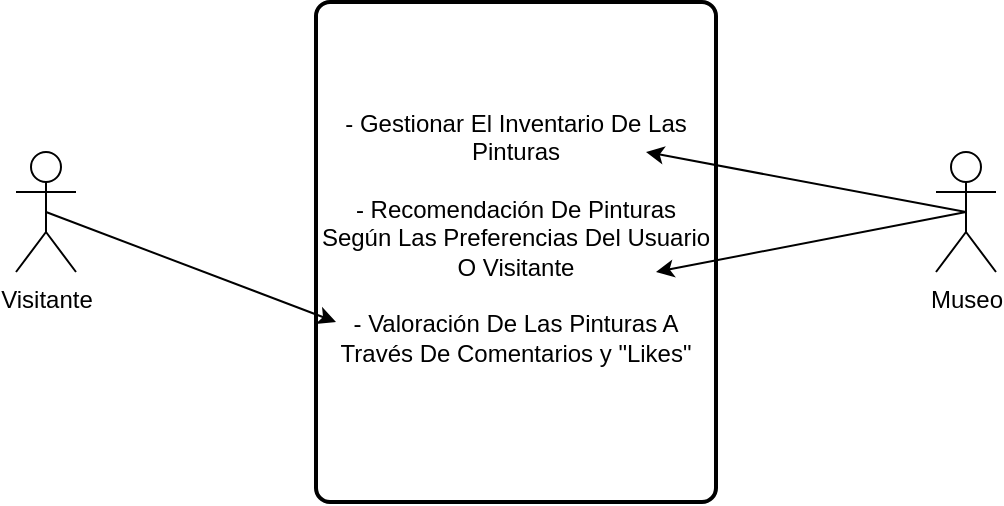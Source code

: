 <mxfile version="24.7.7">
  <diagram name="Page-1" id="NKA3XcYcegTuE2ZYgzOF">
    <mxGraphModel dx="1274" dy="669" grid="1" gridSize="10" guides="1" tooltips="1" connect="1" arrows="1" fold="1" page="1" pageScale="1" pageWidth="850" pageHeight="1100" math="0" shadow="0">
      <root>
        <mxCell id="0" />
        <mxCell id="1" parent="0" />
        <mxCell id="Xp-ZfOmbUM_3SSWZd84s-2" value="Visitante" style="shape=umlActor;verticalLabelPosition=bottom;verticalAlign=top;html=1;fontFamily=Helvetica;" vertex="1" parent="1">
          <mxGeometry x="180" y="435" width="30" height="60" as="geometry" />
        </mxCell>
        <mxCell id="Xp-ZfOmbUM_3SSWZd84s-3" value="Museo" style="shape=umlActor;verticalLabelPosition=bottom;verticalAlign=top;html=1;" vertex="1" parent="1">
          <mxGeometry x="640" y="435" width="30" height="60" as="geometry" />
        </mxCell>
        <mxCell id="Xp-ZfOmbUM_3SSWZd84s-5" value="&lt;div&gt;- Gestionar El Inventario De Las Pinturas&lt;/div&gt;&lt;div&gt;&lt;br&gt;&lt;/div&gt;&lt;div&gt;- Recomendación De Pinturas Según Las Preferencias Del Usuario O Visitante&lt;/div&gt;&lt;div&gt;&lt;br&gt;&lt;/div&gt;&lt;div&gt;- Valoración De Las Pinturas A Través De Comentarios y &quot;Likes&quot;&lt;br&gt;&lt;/div&gt;&lt;div&gt;&lt;br&gt;&lt;/div&gt;" style="rounded=1;whiteSpace=wrap;html=1;absoluteArcSize=1;arcSize=14;strokeWidth=2;" vertex="1" parent="1">
          <mxGeometry x="330" y="360" width="200" height="250" as="geometry" />
        </mxCell>
        <mxCell id="Xp-ZfOmbUM_3SSWZd84s-10" value="" style="endArrow=classic;html=1;rounded=0;exitX=0.5;exitY=0.5;exitDx=0;exitDy=0;exitPerimeter=0;" edge="1" parent="1" source="Xp-ZfOmbUM_3SSWZd84s-3">
          <mxGeometry width="50" height="50" relative="1" as="geometry">
            <mxPoint x="670" y="465" as="sourcePoint" />
            <mxPoint x="495" y="435" as="targetPoint" />
            <Array as="points" />
          </mxGeometry>
        </mxCell>
        <mxCell id="Xp-ZfOmbUM_3SSWZd84s-11" value="" style="endArrow=classic;html=1;rounded=0;exitX=0.5;exitY=0.5;exitDx=0;exitDy=0;exitPerimeter=0;" edge="1" parent="1" source="Xp-ZfOmbUM_3SSWZd84s-3">
          <mxGeometry width="50" height="50" relative="1" as="geometry">
            <mxPoint x="685" y="465" as="sourcePoint" />
            <mxPoint x="500" y="495" as="targetPoint" />
            <Array as="points">
              <mxPoint x="500" y="495" />
            </Array>
          </mxGeometry>
        </mxCell>
        <mxCell id="Xp-ZfOmbUM_3SSWZd84s-13" value="" style="endArrow=classic;html=1;rounded=0;exitX=0.5;exitY=0.5;exitDx=0;exitDy=0;exitPerimeter=0;" edge="1" parent="1" source="Xp-ZfOmbUM_3SSWZd84s-2">
          <mxGeometry width="50" height="50" relative="1" as="geometry">
            <mxPoint x="300" y="430" as="sourcePoint" />
            <mxPoint x="340" y="520" as="targetPoint" />
          </mxGeometry>
        </mxCell>
      </root>
    </mxGraphModel>
  </diagram>
</mxfile>
